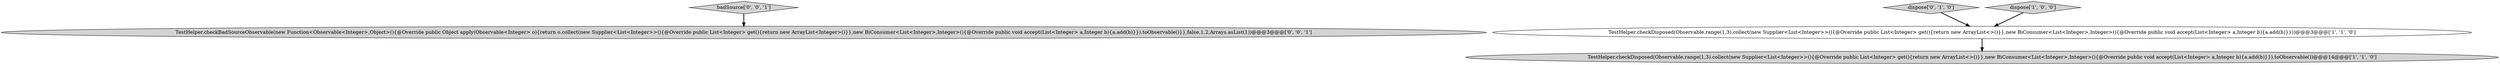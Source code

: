digraph {
5 [style = filled, label = "badSource['0', '0', '1']", fillcolor = lightgray, shape = diamond image = "AAA0AAABBB3BBB"];
2 [style = filled, label = "TestHelper.checkDisposed(Observable.range(1,3).collect(new Supplier<List<Integer>>(){@Override public List<Integer> get(){return new ArrayList<>()}},new BiConsumer<List<Integer>,Integer>(){@Override public void accept(List<Integer> a,Integer b){a.add(b)}}))@@@3@@@['1', '1', '0']", fillcolor = white, shape = ellipse image = "AAA0AAABBB1BBB"];
4 [style = filled, label = "TestHelper.checkBadSourceObservable(new Function<Observable<Integer>,Object>(){@Override public Object apply(Observable<Integer> o){return o.collect(new Supplier<List<Integer>>(){@Override public List<Integer> get(){return new ArrayList<Integer>()}},new BiConsumer<List<Integer>,Integer>(){@Override public void accept(List<Integer> a,Integer b){a.add(b)}}).toObservable()}},false,1,2,Arrays.asList(1))@@@3@@@['0', '0', '1']", fillcolor = lightgray, shape = ellipse image = "AAA0AAABBB3BBB"];
3 [style = filled, label = "dispose['0', '1', '0']", fillcolor = lightgray, shape = diamond image = "AAA0AAABBB2BBB"];
0 [style = filled, label = "TestHelper.checkDisposed(Observable.range(1,3).collect(new Supplier<List<Integer>>(){@Override public List<Integer> get(){return new ArrayList<>()}},new BiConsumer<List<Integer>,Integer>(){@Override public void accept(List<Integer> a,Integer b){a.add(b)}}).toObservable())@@@14@@@['1', '1', '0']", fillcolor = lightgray, shape = ellipse image = "AAA0AAABBB1BBB"];
1 [style = filled, label = "dispose['1', '0', '0']", fillcolor = lightgray, shape = diamond image = "AAA0AAABBB1BBB"];
1->2 [style = bold, label=""];
5->4 [style = bold, label=""];
2->0 [style = bold, label=""];
3->2 [style = bold, label=""];
}
